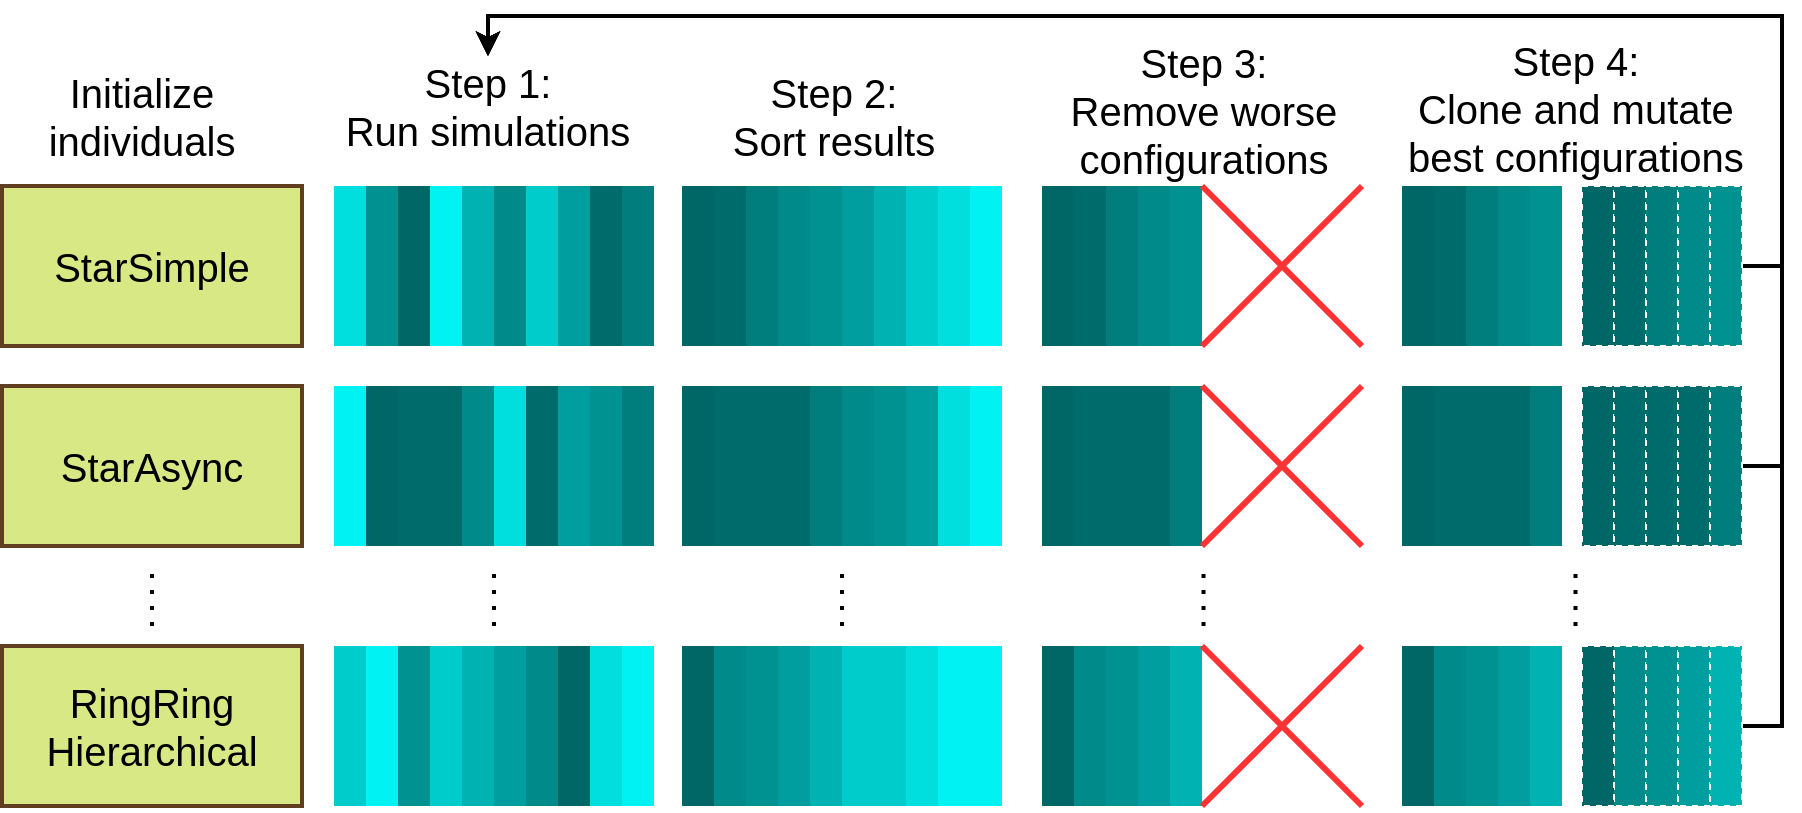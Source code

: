 <mxfile version="24.7.7">
  <diagram id="C5RBs43oDa-KdzZeNtuy" name="Page-1">
    <mxGraphModel dx="1279" dy="658" grid="1" gridSize="10" guides="1" tooltips="1" connect="1" arrows="1" fold="1" page="1" pageScale="1" pageWidth="827" pageHeight="1169" math="0" shadow="0">
      <root>
        <mxCell id="WIyWlLk6GJQsqaUBKTNV-0" />
        <mxCell id="WIyWlLk6GJQsqaUBKTNV-1" parent="WIyWlLk6GJQsqaUBKTNV-0" />
        <mxCell id="J6trh6Icr1Rc4E9CGpiM-0" value="StarSimple" style="rounded=0;whiteSpace=wrap;html=1;fillColor=#D7E884;strokeColor=#613E20;strokeWidth=2;fontSize=20;" vertex="1" parent="WIyWlLk6GJQsqaUBKTNV-1">
          <mxGeometry x="220" y="200" width="150" height="80" as="geometry" />
        </mxCell>
        <mxCell id="J6trh6Icr1Rc4E9CGpiM-1" value="StarAsync" style="rounded=0;whiteSpace=wrap;html=1;fillColor=#D7E884;strokeColor=#613E20;strokeWidth=2;fontSize=20;" vertex="1" parent="WIyWlLk6GJQsqaUBKTNV-1">
          <mxGeometry x="220" y="300" width="150" height="80" as="geometry" />
        </mxCell>
        <mxCell id="J6trh6Icr1Rc4E9CGpiM-2" value="RingRing&lt;div&gt;Hierarchical&lt;/div&gt;" style="rounded=0;whiteSpace=wrap;html=1;fillColor=#D7E884;strokeColor=#613E20;strokeWidth=2;fontSize=20;" vertex="1" parent="WIyWlLk6GJQsqaUBKTNV-1">
          <mxGeometry x="220" y="430" width="150" height="80" as="geometry" />
        </mxCell>
        <mxCell id="J6trh6Icr1Rc4E9CGpiM-71" value="Initialize individuals" style="text;html=1;align=center;verticalAlign=middle;whiteSpace=wrap;rounded=0;fontFamily=Helvetica;fontSize=20;fontColor=default;" vertex="1" parent="WIyWlLk6GJQsqaUBKTNV-1">
          <mxGeometry x="260" y="150" width="60" height="30" as="geometry" />
        </mxCell>
        <mxCell id="J6trh6Icr1Rc4E9CGpiM-72" value="Step 1:&lt;div style=&quot;font-size: 20px;&quot;&gt;Run simulations&lt;/div&gt;" style="text;html=1;align=center;verticalAlign=middle;whiteSpace=wrap;rounded=0;fontFamily=Helvetica;fontSize=20;fontColor=default;" vertex="1" parent="WIyWlLk6GJQsqaUBKTNV-1">
          <mxGeometry x="386" y="135" width="154" height="50" as="geometry" />
        </mxCell>
        <mxCell id="J6trh6Icr1Rc4E9CGpiM-73" value="Step 2:&lt;div style=&quot;font-size: 20px;&quot;&gt;Sort results&lt;/div&gt;" style="text;html=1;align=center;verticalAlign=middle;whiteSpace=wrap;rounded=0;fontFamily=Helvetica;fontSize=20;fontColor=default;" vertex="1" parent="WIyWlLk6GJQsqaUBKTNV-1">
          <mxGeometry x="580" y="150" width="112" height="30" as="geometry" />
        </mxCell>
        <mxCell id="J6trh6Icr1Rc4E9CGpiM-85" value="Step 3:&lt;div style=&quot;font-size: 20px;&quot;&gt;Remove worse configurations&lt;/div&gt;" style="text;html=1;align=center;verticalAlign=middle;whiteSpace=wrap;rounded=0;fontFamily=Helvetica;fontSize=20;fontColor=default;" vertex="1" parent="WIyWlLk6GJQsqaUBKTNV-1">
          <mxGeometry x="746" y="142" width="150" height="40" as="geometry" />
        </mxCell>
        <mxCell id="J6trh6Icr1Rc4E9CGpiM-123" value="" style="rounded=0;whiteSpace=wrap;html=1;strokeColor=none;strokeWidth=2;align=center;verticalAlign=middle;fontFamily=Helvetica;fontSize=12;fontColor=default;fillColor=#006666;" vertex="1" parent="WIyWlLk6GJQsqaUBKTNV-1">
          <mxGeometry x="560" y="200" width="16" height="80" as="geometry" />
        </mxCell>
        <mxCell id="J6trh6Icr1Rc4E9CGpiM-124" value="" style="rounded=0;whiteSpace=wrap;html=1;strokeColor=none;strokeWidth=2;align=center;verticalAlign=middle;fontFamily=Helvetica;fontSize=12;fontColor=default;fillColor=#006B6B;" vertex="1" parent="WIyWlLk6GJQsqaUBKTNV-1">
          <mxGeometry x="576" y="200" width="16" height="80" as="geometry" />
        </mxCell>
        <mxCell id="J6trh6Icr1Rc4E9CGpiM-125" value="" style="rounded=0;whiteSpace=wrap;html=1;strokeColor=none;strokeWidth=2;align=center;verticalAlign=middle;fontFamily=Helvetica;fontSize=12;fontColor=default;fillColor=#007D7D;" vertex="1" parent="WIyWlLk6GJQsqaUBKTNV-1">
          <mxGeometry x="592" y="200" width="16" height="80" as="geometry" />
        </mxCell>
        <mxCell id="J6trh6Icr1Rc4E9CGpiM-126" value="" style="rounded=0;whiteSpace=wrap;html=1;strokeColor=none;strokeWidth=2;align=center;verticalAlign=middle;fontFamily=Helvetica;fontSize=12;fontColor=default;fillColor=#008A8A;" vertex="1" parent="WIyWlLk6GJQsqaUBKTNV-1">
          <mxGeometry x="608" y="200" width="16" height="80" as="geometry" />
        </mxCell>
        <mxCell id="J6trh6Icr1Rc4E9CGpiM-127" value="" style="rounded=0;whiteSpace=wrap;html=1;strokeColor=none;strokeWidth=2;align=center;verticalAlign=middle;fontFamily=Helvetica;fontSize=12;fontColor=default;fillColor=#009191;" vertex="1" parent="WIyWlLk6GJQsqaUBKTNV-1">
          <mxGeometry x="624" y="200" width="16" height="80" as="geometry" />
        </mxCell>
        <mxCell id="J6trh6Icr1Rc4E9CGpiM-128" value="" style="rounded=0;whiteSpace=wrap;html=1;strokeColor=none;strokeWidth=2;align=center;verticalAlign=middle;fontFamily=Helvetica;fontSize=12;fontColor=default;fillColor=#009E9E;" vertex="1" parent="WIyWlLk6GJQsqaUBKTNV-1">
          <mxGeometry x="640" y="200" width="16" height="80" as="geometry" />
        </mxCell>
        <mxCell id="J6trh6Icr1Rc4E9CGpiM-129" value="" style="rounded=0;whiteSpace=wrap;html=1;strokeColor=none;strokeWidth=2;align=center;verticalAlign=middle;fontFamily=Helvetica;fontSize=12;fontColor=default;fillColor=#00B3B3;" vertex="1" parent="WIyWlLk6GJQsqaUBKTNV-1">
          <mxGeometry x="656" y="200" width="16" height="80" as="geometry" />
        </mxCell>
        <mxCell id="J6trh6Icr1Rc4E9CGpiM-130" value="" style="rounded=0;whiteSpace=wrap;html=1;strokeColor=none;strokeWidth=2;align=center;verticalAlign=middle;fontFamily=Helvetica;fontSize=12;fontColor=default;fillColor=#00CCCC;" vertex="1" parent="WIyWlLk6GJQsqaUBKTNV-1">
          <mxGeometry x="672" y="200" width="16" height="80" as="geometry" />
        </mxCell>
        <mxCell id="J6trh6Icr1Rc4E9CGpiM-131" value="" style="rounded=0;whiteSpace=wrap;html=1;strokeColor=none;strokeWidth=2;align=center;verticalAlign=middle;fontFamily=Helvetica;fontSize=12;fontColor=default;fillColor=#00DEDE;" vertex="1" parent="WIyWlLk6GJQsqaUBKTNV-1">
          <mxGeometry x="688" y="200" width="16" height="80" as="geometry" />
        </mxCell>
        <mxCell id="J6trh6Icr1Rc4E9CGpiM-132" value="" style="rounded=0;whiteSpace=wrap;html=1;strokeColor=none;strokeWidth=2;align=center;verticalAlign=middle;fontFamily=Helvetica;fontSize=12;fontColor=default;fillColor=#00F2F2;" vertex="1" parent="WIyWlLk6GJQsqaUBKTNV-1">
          <mxGeometry x="704" y="200" width="16" height="80" as="geometry" />
        </mxCell>
        <mxCell id="J6trh6Icr1Rc4E9CGpiM-134" value="" style="rounded=0;whiteSpace=wrap;html=1;strokeColor=none;strokeWidth=2;align=center;verticalAlign=middle;fontFamily=Helvetica;fontSize=12;fontColor=default;fillColor=#006666;" vertex="1" parent="WIyWlLk6GJQsqaUBKTNV-1">
          <mxGeometry x="418" y="200" width="16" height="80" as="geometry" />
        </mxCell>
        <mxCell id="J6trh6Icr1Rc4E9CGpiM-135" value="" style="rounded=0;whiteSpace=wrap;html=1;strokeColor=none;strokeWidth=2;align=center;verticalAlign=middle;fontFamily=Helvetica;fontSize=12;fontColor=default;fillColor=#006B6B;" vertex="1" parent="WIyWlLk6GJQsqaUBKTNV-1">
          <mxGeometry x="514" y="200" width="16" height="80" as="geometry" />
        </mxCell>
        <mxCell id="J6trh6Icr1Rc4E9CGpiM-136" value="" style="rounded=0;whiteSpace=wrap;html=1;strokeColor=none;strokeWidth=2;align=center;verticalAlign=middle;fontFamily=Helvetica;fontSize=12;fontColor=default;fillColor=#007D7D;" vertex="1" parent="WIyWlLk6GJQsqaUBKTNV-1">
          <mxGeometry x="530" y="200" width="16" height="80" as="geometry" />
        </mxCell>
        <mxCell id="J6trh6Icr1Rc4E9CGpiM-137" value="" style="rounded=0;whiteSpace=wrap;html=1;strokeColor=none;strokeWidth=2;align=center;verticalAlign=middle;fontFamily=Helvetica;fontSize=12;fontColor=default;fillColor=#008A8A;" vertex="1" parent="WIyWlLk6GJQsqaUBKTNV-1">
          <mxGeometry x="466" y="200" width="16" height="80" as="geometry" />
        </mxCell>
        <mxCell id="J6trh6Icr1Rc4E9CGpiM-138" value="" style="rounded=0;whiteSpace=wrap;html=1;strokeColor=none;strokeWidth=2;align=center;verticalAlign=middle;fontFamily=Helvetica;fontSize=12;fontColor=default;fillColor=#009191;" vertex="1" parent="WIyWlLk6GJQsqaUBKTNV-1">
          <mxGeometry x="402" y="200" width="16" height="80" as="geometry" />
        </mxCell>
        <mxCell id="J6trh6Icr1Rc4E9CGpiM-139" value="" style="rounded=0;whiteSpace=wrap;html=1;strokeColor=none;strokeWidth=2;align=center;verticalAlign=middle;fontFamily=Helvetica;fontSize=12;fontColor=default;fillColor=#009E9E;" vertex="1" parent="WIyWlLk6GJQsqaUBKTNV-1">
          <mxGeometry x="498" y="200" width="16" height="80" as="geometry" />
        </mxCell>
        <mxCell id="J6trh6Icr1Rc4E9CGpiM-140" value="" style="rounded=0;whiteSpace=wrap;html=1;strokeColor=none;strokeWidth=2;align=center;verticalAlign=middle;fontFamily=Helvetica;fontSize=12;fontColor=default;fillColor=#00B3B3;" vertex="1" parent="WIyWlLk6GJQsqaUBKTNV-1">
          <mxGeometry x="450" y="200" width="16" height="80" as="geometry" />
        </mxCell>
        <mxCell id="J6trh6Icr1Rc4E9CGpiM-141" value="" style="rounded=0;whiteSpace=wrap;html=1;strokeColor=none;strokeWidth=2;align=center;verticalAlign=middle;fontFamily=Helvetica;fontSize=12;fontColor=default;fillColor=#00CCCC;" vertex="1" parent="WIyWlLk6GJQsqaUBKTNV-1">
          <mxGeometry x="482" y="200" width="16" height="80" as="geometry" />
        </mxCell>
        <mxCell id="J6trh6Icr1Rc4E9CGpiM-142" value="" style="rounded=0;whiteSpace=wrap;html=1;strokeColor=none;strokeWidth=2;align=center;verticalAlign=middle;fontFamily=Helvetica;fontSize=12;fontColor=default;fillColor=#00DEDE;" vertex="1" parent="WIyWlLk6GJQsqaUBKTNV-1">
          <mxGeometry x="386" y="200" width="16" height="80" as="geometry" />
        </mxCell>
        <mxCell id="J6trh6Icr1Rc4E9CGpiM-143" value="" style="rounded=0;whiteSpace=wrap;html=1;strokeColor=none;strokeWidth=2;align=center;verticalAlign=middle;fontFamily=Helvetica;fontSize=12;fontColor=default;fillColor=#00F2F2;" vertex="1" parent="WIyWlLk6GJQsqaUBKTNV-1">
          <mxGeometry x="434" y="200" width="16" height="80" as="geometry" />
        </mxCell>
        <mxCell id="J6trh6Icr1Rc4E9CGpiM-146" value="" style="rounded=0;whiteSpace=wrap;html=1;strokeColor=none;strokeWidth=2;align=center;verticalAlign=middle;fontFamily=Helvetica;fontSize=12;fontColor=default;fillColor=#006666;" vertex="1" parent="WIyWlLk6GJQsqaUBKTNV-1">
          <mxGeometry x="740" y="200" width="16" height="80" as="geometry" />
        </mxCell>
        <mxCell id="J6trh6Icr1Rc4E9CGpiM-147" value="" style="rounded=0;whiteSpace=wrap;html=1;strokeColor=none;strokeWidth=2;align=center;verticalAlign=middle;fontFamily=Helvetica;fontSize=12;fontColor=default;fillColor=#006B6B;" vertex="1" parent="WIyWlLk6GJQsqaUBKTNV-1">
          <mxGeometry x="756" y="200" width="16" height="80" as="geometry" />
        </mxCell>
        <mxCell id="J6trh6Icr1Rc4E9CGpiM-148" value="" style="rounded=0;whiteSpace=wrap;html=1;strokeColor=none;strokeWidth=2;align=center;verticalAlign=middle;fontFamily=Helvetica;fontSize=12;fontColor=default;fillColor=#007D7D;" vertex="1" parent="WIyWlLk6GJQsqaUBKTNV-1">
          <mxGeometry x="772" y="200" width="16" height="80" as="geometry" />
        </mxCell>
        <mxCell id="J6trh6Icr1Rc4E9CGpiM-149" value="" style="rounded=0;whiteSpace=wrap;html=1;strokeColor=none;strokeWidth=2;align=center;verticalAlign=middle;fontFamily=Helvetica;fontSize=12;fontColor=default;fillColor=#008A8A;" vertex="1" parent="WIyWlLk6GJQsqaUBKTNV-1">
          <mxGeometry x="788" y="200" width="16" height="80" as="geometry" />
        </mxCell>
        <mxCell id="J6trh6Icr1Rc4E9CGpiM-150" value="" style="rounded=0;whiteSpace=wrap;html=1;strokeColor=none;strokeWidth=2;align=center;verticalAlign=middle;fontFamily=Helvetica;fontSize=12;fontColor=default;fillColor=#009191;" vertex="1" parent="WIyWlLk6GJQsqaUBKTNV-1">
          <mxGeometry x="804" y="200" width="16" height="80" as="geometry" />
        </mxCell>
        <mxCell id="J6trh6Icr1Rc4E9CGpiM-156" value="Step 4:&lt;div style=&quot;font-size: 20px;&quot;&gt;Clone and mutate best configurations&lt;/div&gt;" style="text;html=1;align=center;verticalAlign=middle;whiteSpace=wrap;rounded=0;fontFamily=Helvetica;fontSize=20;fontColor=default;" vertex="1" parent="WIyWlLk6GJQsqaUBKTNV-1">
          <mxGeometry x="917" y="141" width="180" height="40" as="geometry" />
        </mxCell>
        <mxCell id="J6trh6Icr1Rc4E9CGpiM-157" value="" style="rounded=0;whiteSpace=wrap;html=1;strokeColor=none;strokeWidth=2;align=center;verticalAlign=middle;fontFamily=Helvetica;fontSize=12;fontColor=default;fillColor=#006666;" vertex="1" parent="WIyWlLk6GJQsqaUBKTNV-1">
          <mxGeometry x="920" y="200" width="16" height="80" as="geometry" />
        </mxCell>
        <mxCell id="J6trh6Icr1Rc4E9CGpiM-158" value="" style="rounded=0;whiteSpace=wrap;html=1;strokeColor=none;strokeWidth=2;align=center;verticalAlign=middle;fontFamily=Helvetica;fontSize=12;fontColor=default;fillColor=#006B6B;" vertex="1" parent="WIyWlLk6GJQsqaUBKTNV-1">
          <mxGeometry x="936" y="200" width="16" height="80" as="geometry" />
        </mxCell>
        <mxCell id="J6trh6Icr1Rc4E9CGpiM-159" value="" style="rounded=0;whiteSpace=wrap;html=1;strokeColor=none;strokeWidth=2;align=center;verticalAlign=middle;fontFamily=Helvetica;fontSize=12;fontColor=default;fillColor=#007D7D;" vertex="1" parent="WIyWlLk6GJQsqaUBKTNV-1">
          <mxGeometry x="952" y="200" width="16" height="80" as="geometry" />
        </mxCell>
        <mxCell id="J6trh6Icr1Rc4E9CGpiM-160" value="" style="rounded=0;whiteSpace=wrap;html=1;strokeColor=none;strokeWidth=2;align=center;verticalAlign=middle;fontFamily=Helvetica;fontSize=12;fontColor=default;fillColor=#008A8A;" vertex="1" parent="WIyWlLk6GJQsqaUBKTNV-1">
          <mxGeometry x="968" y="200" width="16" height="80" as="geometry" />
        </mxCell>
        <mxCell id="J6trh6Icr1Rc4E9CGpiM-161" value="" style="rounded=0;whiteSpace=wrap;html=1;strokeColor=none;strokeWidth=2;align=center;verticalAlign=middle;fontFamily=Helvetica;fontSize=12;fontColor=default;fillColor=#009191;" vertex="1" parent="WIyWlLk6GJQsqaUBKTNV-1">
          <mxGeometry x="984" y="200" width="16" height="80" as="geometry" />
        </mxCell>
        <mxCell id="J6trh6Icr1Rc4E9CGpiM-162" value="" style="rounded=0;whiteSpace=wrap;html=1;strokeColor=#FFFFFF;strokeWidth=1;align=center;verticalAlign=middle;fontFamily=Helvetica;fontSize=12;fontColor=default;fillColor=#006666;glass=0;shadow=0;dashed=1;" vertex="1" parent="WIyWlLk6GJQsqaUBKTNV-1">
          <mxGeometry x="1010" y="200" width="16" height="80" as="geometry" />
        </mxCell>
        <mxCell id="J6trh6Icr1Rc4E9CGpiM-163" value="" style="rounded=0;whiteSpace=wrap;html=1;strokeColor=#FFFFFF;strokeWidth=1;align=center;verticalAlign=middle;fontFamily=Helvetica;fontSize=12;fontColor=default;fillColor=#006B6B;glass=0;shadow=0;dashed=1;" vertex="1" parent="WIyWlLk6GJQsqaUBKTNV-1">
          <mxGeometry x="1026" y="200" width="16" height="80" as="geometry" />
        </mxCell>
        <mxCell id="J6trh6Icr1Rc4E9CGpiM-164" value="" style="rounded=0;whiteSpace=wrap;html=1;strokeColor=#FFFFFF;strokeWidth=1;align=center;verticalAlign=middle;fontFamily=Helvetica;fontSize=12;fontColor=default;fillColor=#007D7D;glass=0;shadow=0;dashed=1;" vertex="1" parent="WIyWlLk6GJQsqaUBKTNV-1">
          <mxGeometry x="1042" y="200" width="16" height="80" as="geometry" />
        </mxCell>
        <mxCell id="J6trh6Icr1Rc4E9CGpiM-165" value="" style="rounded=0;whiteSpace=wrap;html=1;strokeColor=#FFFFFF;strokeWidth=1;align=center;verticalAlign=middle;fontFamily=Helvetica;fontSize=12;fontColor=default;fillColor=#008A8A;glass=0;shadow=0;dashed=1;" vertex="1" parent="WIyWlLk6GJQsqaUBKTNV-1">
          <mxGeometry x="1058" y="200" width="16" height="80" as="geometry" />
        </mxCell>
        <mxCell id="J6trh6Icr1Rc4E9CGpiM-289" style="edgeStyle=orthogonalEdgeStyle;rounded=0;orthogonalLoop=1;jettySize=auto;html=1;entryX=0.5;entryY=0;entryDx=0;entryDy=0;fontFamily=Helvetica;fontSize=12;fontColor=default;strokeWidth=2;" edge="1" parent="WIyWlLk6GJQsqaUBKTNV-1" source="J6trh6Icr1Rc4E9CGpiM-166" target="J6trh6Icr1Rc4E9CGpiM-72">
          <mxGeometry relative="1" as="geometry">
            <Array as="points">
              <mxPoint x="1110" y="240" />
              <mxPoint x="1110" y="115" />
              <mxPoint x="463" y="115" />
            </Array>
          </mxGeometry>
        </mxCell>
        <mxCell id="J6trh6Icr1Rc4E9CGpiM-166" value="" style="rounded=0;whiteSpace=wrap;html=1;strokeColor=#FFFFFF;strokeWidth=1;align=center;verticalAlign=middle;fontFamily=Helvetica;fontSize=12;fontColor=default;fillColor=#009191;glass=0;shadow=0;dashed=1;" vertex="1" parent="WIyWlLk6GJQsqaUBKTNV-1">
          <mxGeometry x="1074" y="200" width="16" height="80" as="geometry" />
        </mxCell>
        <mxCell id="J6trh6Icr1Rc4E9CGpiM-178" value="" style="rounded=0;whiteSpace=wrap;html=1;strokeColor=none;strokeWidth=2;align=center;verticalAlign=middle;fontFamily=Helvetica;fontSize=12;fontColor=default;fillColor=#006666;" vertex="1" parent="WIyWlLk6GJQsqaUBKTNV-1">
          <mxGeometry x="560" y="300" width="16" height="80" as="geometry" />
        </mxCell>
        <mxCell id="J6trh6Icr1Rc4E9CGpiM-179" value="" style="rounded=0;whiteSpace=wrap;html=1;strokeColor=none;strokeWidth=2;align=center;verticalAlign=middle;fontFamily=Helvetica;fontSize=12;fontColor=default;fillColor=#006B6B;" vertex="1" parent="WIyWlLk6GJQsqaUBKTNV-1">
          <mxGeometry x="576" y="300" width="16" height="80" as="geometry" />
        </mxCell>
        <mxCell id="J6trh6Icr1Rc4E9CGpiM-186" value="" style="rounded=0;whiteSpace=wrap;html=1;strokeColor=none;strokeWidth=2;align=center;verticalAlign=middle;fontFamily=Helvetica;fontSize=12;fontColor=default;fillColor=#00DEDE;" vertex="1" parent="WIyWlLk6GJQsqaUBKTNV-1">
          <mxGeometry x="688" y="300" width="16" height="80" as="geometry" />
        </mxCell>
        <mxCell id="J6trh6Icr1Rc4E9CGpiM-187" value="" style="rounded=0;whiteSpace=wrap;html=1;strokeColor=none;strokeWidth=2;align=center;verticalAlign=middle;fontFamily=Helvetica;fontSize=12;fontColor=default;fillColor=#00F2F2;" vertex="1" parent="WIyWlLk6GJQsqaUBKTNV-1">
          <mxGeometry x="704" y="300" width="16" height="80" as="geometry" />
        </mxCell>
        <mxCell id="J6trh6Icr1Rc4E9CGpiM-188" value="" style="rounded=0;whiteSpace=wrap;html=1;strokeColor=none;strokeWidth=2;align=center;verticalAlign=middle;fontFamily=Helvetica;fontSize=12;fontColor=default;fillColor=#006B6B;" vertex="1" parent="WIyWlLk6GJQsqaUBKTNV-1">
          <mxGeometry x="592" y="300" width="16" height="80" as="geometry" />
        </mxCell>
        <mxCell id="J6trh6Icr1Rc4E9CGpiM-189" value="" style="rounded=0;whiteSpace=wrap;html=1;strokeColor=none;strokeWidth=2;align=center;verticalAlign=middle;fontFamily=Helvetica;fontSize=12;fontColor=default;fillColor=#006B6B;" vertex="1" parent="WIyWlLk6GJQsqaUBKTNV-1">
          <mxGeometry x="608" y="300" width="16" height="80" as="geometry" />
        </mxCell>
        <mxCell id="J6trh6Icr1Rc4E9CGpiM-190" value="" style="rounded=0;whiteSpace=wrap;html=1;strokeColor=none;strokeWidth=2;align=center;verticalAlign=middle;fontFamily=Helvetica;fontSize=12;fontColor=default;fillColor=#007D7D;" vertex="1" parent="WIyWlLk6GJQsqaUBKTNV-1">
          <mxGeometry x="624" y="300" width="16" height="80" as="geometry" />
        </mxCell>
        <mxCell id="J6trh6Icr1Rc4E9CGpiM-191" value="" style="rounded=0;whiteSpace=wrap;html=1;strokeColor=none;strokeWidth=2;align=center;verticalAlign=middle;fontFamily=Helvetica;fontSize=12;fontColor=default;fillColor=#008A8A;" vertex="1" parent="WIyWlLk6GJQsqaUBKTNV-1">
          <mxGeometry x="640" y="300" width="16" height="80" as="geometry" />
        </mxCell>
        <mxCell id="J6trh6Icr1Rc4E9CGpiM-192" value="" style="rounded=0;whiteSpace=wrap;html=1;strokeColor=none;strokeWidth=2;align=center;verticalAlign=middle;fontFamily=Helvetica;fontSize=12;fontColor=default;fillColor=#009191;" vertex="1" parent="WIyWlLk6GJQsqaUBKTNV-1">
          <mxGeometry x="656" y="300" width="16" height="80" as="geometry" />
        </mxCell>
        <mxCell id="J6trh6Icr1Rc4E9CGpiM-193" value="" style="rounded=0;whiteSpace=wrap;html=1;strokeColor=none;strokeWidth=2;align=center;verticalAlign=middle;fontFamily=Helvetica;fontSize=12;fontColor=default;fillColor=#009E9E;" vertex="1" parent="WIyWlLk6GJQsqaUBKTNV-1">
          <mxGeometry x="672" y="300" width="16" height="80" as="geometry" />
        </mxCell>
        <mxCell id="J6trh6Icr1Rc4E9CGpiM-196" value="" style="rounded=0;whiteSpace=wrap;html=1;strokeColor=none;strokeWidth=2;align=center;verticalAlign=middle;fontFamily=Helvetica;fontSize=12;fontColor=default;fillColor=#006666;" vertex="1" parent="WIyWlLk6GJQsqaUBKTNV-1">
          <mxGeometry x="402" y="300" width="16" height="80" as="geometry" />
        </mxCell>
        <mxCell id="J6trh6Icr1Rc4E9CGpiM-197" value="" style="rounded=0;whiteSpace=wrap;html=1;strokeColor=none;strokeWidth=2;align=center;verticalAlign=middle;fontFamily=Helvetica;fontSize=12;fontColor=default;fillColor=#006B6B;" vertex="1" parent="WIyWlLk6GJQsqaUBKTNV-1">
          <mxGeometry x="418" y="300" width="16" height="80" as="geometry" />
        </mxCell>
        <mxCell id="J6trh6Icr1Rc4E9CGpiM-198" value="" style="rounded=0;whiteSpace=wrap;html=1;strokeColor=none;strokeWidth=2;align=center;verticalAlign=middle;fontFamily=Helvetica;fontSize=12;fontColor=default;fillColor=#00DEDE;" vertex="1" parent="WIyWlLk6GJQsqaUBKTNV-1">
          <mxGeometry x="466" y="300" width="16" height="80" as="geometry" />
        </mxCell>
        <mxCell id="J6trh6Icr1Rc4E9CGpiM-199" value="" style="rounded=0;whiteSpace=wrap;html=1;strokeColor=none;strokeWidth=2;align=center;verticalAlign=middle;fontFamily=Helvetica;fontSize=12;fontColor=default;fillColor=#00F2F2;" vertex="1" parent="WIyWlLk6GJQsqaUBKTNV-1">
          <mxGeometry x="386" y="300" width="16" height="80" as="geometry" />
        </mxCell>
        <mxCell id="J6trh6Icr1Rc4E9CGpiM-200" value="" style="rounded=0;whiteSpace=wrap;html=1;strokeColor=none;strokeWidth=2;align=center;verticalAlign=middle;fontFamily=Helvetica;fontSize=12;fontColor=default;fillColor=#006B6B;" vertex="1" parent="WIyWlLk6GJQsqaUBKTNV-1">
          <mxGeometry x="434" y="300" width="16" height="80" as="geometry" />
        </mxCell>
        <mxCell id="J6trh6Icr1Rc4E9CGpiM-201" value="" style="rounded=0;whiteSpace=wrap;html=1;strokeColor=none;strokeWidth=2;align=center;verticalAlign=middle;fontFamily=Helvetica;fontSize=12;fontColor=default;fillColor=#006B6B;" vertex="1" parent="WIyWlLk6GJQsqaUBKTNV-1">
          <mxGeometry x="482" y="300" width="16" height="80" as="geometry" />
        </mxCell>
        <mxCell id="J6trh6Icr1Rc4E9CGpiM-202" value="" style="rounded=0;whiteSpace=wrap;html=1;strokeColor=none;strokeWidth=2;align=center;verticalAlign=middle;fontFamily=Helvetica;fontSize=12;fontColor=default;fillColor=#007D7D;" vertex="1" parent="WIyWlLk6GJQsqaUBKTNV-1">
          <mxGeometry x="530" y="300" width="16" height="80" as="geometry" />
        </mxCell>
        <mxCell id="J6trh6Icr1Rc4E9CGpiM-203" value="" style="rounded=0;whiteSpace=wrap;html=1;strokeColor=none;strokeWidth=2;align=center;verticalAlign=middle;fontFamily=Helvetica;fontSize=12;fontColor=default;fillColor=#008A8A;" vertex="1" parent="WIyWlLk6GJQsqaUBKTNV-1">
          <mxGeometry x="450" y="300" width="16" height="80" as="geometry" />
        </mxCell>
        <mxCell id="J6trh6Icr1Rc4E9CGpiM-204" value="" style="rounded=0;whiteSpace=wrap;html=1;strokeColor=none;strokeWidth=2;align=center;verticalAlign=middle;fontFamily=Helvetica;fontSize=12;fontColor=default;fillColor=#009191;" vertex="1" parent="WIyWlLk6GJQsqaUBKTNV-1">
          <mxGeometry x="514" y="300" width="16" height="80" as="geometry" />
        </mxCell>
        <mxCell id="J6trh6Icr1Rc4E9CGpiM-205" value="" style="rounded=0;whiteSpace=wrap;html=1;strokeColor=none;strokeWidth=2;align=center;verticalAlign=middle;fontFamily=Helvetica;fontSize=12;fontColor=default;fillColor=#009E9E;" vertex="1" parent="WIyWlLk6GJQsqaUBKTNV-1">
          <mxGeometry x="498" y="300" width="16" height="80" as="geometry" />
        </mxCell>
        <mxCell id="J6trh6Icr1Rc4E9CGpiM-206" value="" style="rounded=0;whiteSpace=wrap;html=1;strokeColor=none;strokeWidth=2;align=center;verticalAlign=middle;fontFamily=Helvetica;fontSize=12;fontColor=default;fillColor=#006666;" vertex="1" parent="WIyWlLk6GJQsqaUBKTNV-1">
          <mxGeometry x="740" y="300" width="16" height="80" as="geometry" />
        </mxCell>
        <mxCell id="J6trh6Icr1Rc4E9CGpiM-207" value="" style="rounded=0;whiteSpace=wrap;html=1;strokeColor=none;strokeWidth=2;align=center;verticalAlign=middle;fontFamily=Helvetica;fontSize=12;fontColor=default;fillColor=#006B6B;" vertex="1" parent="WIyWlLk6GJQsqaUBKTNV-1">
          <mxGeometry x="756" y="300" width="16" height="80" as="geometry" />
        </mxCell>
        <mxCell id="J6trh6Icr1Rc4E9CGpiM-208" value="" style="rounded=0;whiteSpace=wrap;html=1;strokeColor=none;strokeWidth=2;align=center;verticalAlign=middle;fontFamily=Helvetica;fontSize=12;fontColor=default;fillColor=#006B6B;" vertex="1" parent="WIyWlLk6GJQsqaUBKTNV-1">
          <mxGeometry x="772" y="300" width="16" height="80" as="geometry" />
        </mxCell>
        <mxCell id="J6trh6Icr1Rc4E9CGpiM-209" value="" style="rounded=0;whiteSpace=wrap;html=1;strokeColor=none;strokeWidth=2;align=center;verticalAlign=middle;fontFamily=Helvetica;fontSize=12;fontColor=default;fillColor=#006B6B;" vertex="1" parent="WIyWlLk6GJQsqaUBKTNV-1">
          <mxGeometry x="788" y="300" width="16" height="80" as="geometry" />
        </mxCell>
        <mxCell id="J6trh6Icr1Rc4E9CGpiM-210" value="" style="rounded=0;whiteSpace=wrap;html=1;strokeColor=none;strokeWidth=2;align=center;verticalAlign=middle;fontFamily=Helvetica;fontSize=12;fontColor=default;fillColor=#007D7D;" vertex="1" parent="WIyWlLk6GJQsqaUBKTNV-1">
          <mxGeometry x="804" y="300" width="16" height="80" as="geometry" />
        </mxCell>
        <mxCell id="J6trh6Icr1Rc4E9CGpiM-223" value="" style="rounded=0;whiteSpace=wrap;html=1;strokeColor=none;strokeWidth=2;align=center;verticalAlign=middle;fontFamily=Helvetica;fontSize=12;fontColor=default;fillColor=#00F2F2;" vertex="1" parent="WIyWlLk6GJQsqaUBKTNV-1">
          <mxGeometry x="688" y="430" width="16" height="80" as="geometry" />
        </mxCell>
        <mxCell id="J6trh6Icr1Rc4E9CGpiM-224" value="" style="rounded=0;whiteSpace=wrap;html=1;strokeColor=none;strokeWidth=2;align=center;verticalAlign=middle;fontFamily=Helvetica;fontSize=12;fontColor=default;fillColor=#00DEDE;" vertex="1" parent="WIyWlLk6GJQsqaUBKTNV-1">
          <mxGeometry x="672" y="430" width="16" height="80" as="geometry" />
        </mxCell>
        <mxCell id="J6trh6Icr1Rc4E9CGpiM-225" value="" style="rounded=0;whiteSpace=wrap;html=1;strokeColor=none;strokeWidth=2;align=center;verticalAlign=middle;fontFamily=Helvetica;fontSize=12;fontColor=default;fillColor=#00CCCC;" vertex="1" parent="WIyWlLk6GJQsqaUBKTNV-1">
          <mxGeometry x="640" y="430" width="16" height="80" as="geometry" />
        </mxCell>
        <mxCell id="J6trh6Icr1Rc4E9CGpiM-226" value="" style="rounded=0;whiteSpace=wrap;html=1;strokeColor=none;strokeWidth=2;align=center;verticalAlign=middle;fontFamily=Helvetica;fontSize=12;fontColor=default;fillColor=#00CCCC;" vertex="1" parent="WIyWlLk6GJQsqaUBKTNV-1">
          <mxGeometry x="656" y="430" width="16" height="80" as="geometry" />
        </mxCell>
        <mxCell id="J6trh6Icr1Rc4E9CGpiM-227" value="" style="rounded=0;whiteSpace=wrap;html=1;strokeColor=none;strokeWidth=2;align=center;verticalAlign=middle;fontFamily=Helvetica;fontSize=12;fontColor=default;fillColor=#008A8A;" vertex="1" parent="WIyWlLk6GJQsqaUBKTNV-1">
          <mxGeometry x="576" y="430" width="16" height="80" as="geometry" />
        </mxCell>
        <mxCell id="J6trh6Icr1Rc4E9CGpiM-228" value="" style="rounded=0;whiteSpace=wrap;html=1;strokeColor=none;strokeWidth=2;align=center;verticalAlign=middle;fontFamily=Helvetica;fontSize=12;fontColor=default;fillColor=#009191;" vertex="1" parent="WIyWlLk6GJQsqaUBKTNV-1">
          <mxGeometry x="592" y="430" width="16" height="80" as="geometry" />
        </mxCell>
        <mxCell id="J6trh6Icr1Rc4E9CGpiM-229" value="" style="rounded=0;whiteSpace=wrap;html=1;strokeColor=none;strokeWidth=2;align=center;verticalAlign=middle;fontFamily=Helvetica;fontSize=12;fontColor=default;fillColor=#009E9E;" vertex="1" parent="WIyWlLk6GJQsqaUBKTNV-1">
          <mxGeometry x="608" y="430" width="16" height="80" as="geometry" />
        </mxCell>
        <mxCell id="J6trh6Icr1Rc4E9CGpiM-230" value="" style="rounded=0;whiteSpace=wrap;html=1;strokeColor=none;strokeWidth=2;align=center;verticalAlign=middle;fontFamily=Helvetica;fontSize=12;fontColor=default;fillColor=#00B3B3;" vertex="1" parent="WIyWlLk6GJQsqaUBKTNV-1">
          <mxGeometry x="624" y="430" width="16" height="80" as="geometry" />
        </mxCell>
        <mxCell id="J6trh6Icr1Rc4E9CGpiM-231" value="" style="rounded=0;whiteSpace=wrap;html=1;strokeColor=none;strokeWidth=2;align=center;verticalAlign=middle;fontFamily=Helvetica;fontSize=12;fontColor=default;fillColor=#006666;" vertex="1" parent="WIyWlLk6GJQsqaUBKTNV-1">
          <mxGeometry x="560" y="430" width="16" height="80" as="geometry" />
        </mxCell>
        <mxCell id="J6trh6Icr1Rc4E9CGpiM-232" value="" style="rounded=0;whiteSpace=wrap;html=1;strokeColor=none;strokeWidth=2;align=center;verticalAlign=middle;fontFamily=Helvetica;fontSize=12;fontColor=default;fillColor=#00F2F2;" vertex="1" parent="WIyWlLk6GJQsqaUBKTNV-1">
          <mxGeometry x="704" y="430" width="16" height="80" as="geometry" />
        </mxCell>
        <mxCell id="J6trh6Icr1Rc4E9CGpiM-233" value="" style="rounded=0;whiteSpace=wrap;html=1;strokeColor=none;strokeWidth=2;align=center;verticalAlign=middle;fontFamily=Helvetica;fontSize=12;fontColor=default;fillColor=#00F2F2;" vertex="1" parent="WIyWlLk6GJQsqaUBKTNV-1">
          <mxGeometry x="402" y="430" width="16" height="80" as="geometry" />
        </mxCell>
        <mxCell id="J6trh6Icr1Rc4E9CGpiM-234" value="" style="rounded=0;whiteSpace=wrap;html=1;strokeColor=none;strokeWidth=2;align=center;verticalAlign=middle;fontFamily=Helvetica;fontSize=12;fontColor=default;fillColor=#00DEDE;" vertex="1" parent="WIyWlLk6GJQsqaUBKTNV-1">
          <mxGeometry x="514" y="430" width="16" height="80" as="geometry" />
        </mxCell>
        <mxCell id="J6trh6Icr1Rc4E9CGpiM-235" value="" style="rounded=0;whiteSpace=wrap;html=1;strokeColor=none;strokeWidth=2;align=center;verticalAlign=middle;fontFamily=Helvetica;fontSize=12;fontColor=default;fillColor=#00CCCC;" vertex="1" parent="WIyWlLk6GJQsqaUBKTNV-1">
          <mxGeometry x="434" y="430" width="16" height="80" as="geometry" />
        </mxCell>
        <mxCell id="J6trh6Icr1Rc4E9CGpiM-236" value="" style="rounded=0;whiteSpace=wrap;html=1;strokeColor=none;strokeWidth=2;align=center;verticalAlign=middle;fontFamily=Helvetica;fontSize=12;fontColor=default;fillColor=#00CCCC;" vertex="1" parent="WIyWlLk6GJQsqaUBKTNV-1">
          <mxGeometry x="386" y="430" width="16" height="80" as="geometry" />
        </mxCell>
        <mxCell id="J6trh6Icr1Rc4E9CGpiM-237" value="" style="rounded=0;whiteSpace=wrap;html=1;strokeColor=none;strokeWidth=2;align=center;verticalAlign=middle;fontFamily=Helvetica;fontSize=12;fontColor=default;fillColor=#008A8A;" vertex="1" parent="WIyWlLk6GJQsqaUBKTNV-1">
          <mxGeometry x="482" y="430" width="16" height="80" as="geometry" />
        </mxCell>
        <mxCell id="J6trh6Icr1Rc4E9CGpiM-238" value="" style="rounded=0;whiteSpace=wrap;html=1;strokeColor=none;strokeWidth=2;align=center;verticalAlign=middle;fontFamily=Helvetica;fontSize=12;fontColor=default;fillColor=#009191;" vertex="1" parent="WIyWlLk6GJQsqaUBKTNV-1">
          <mxGeometry x="418" y="430" width="16" height="80" as="geometry" />
        </mxCell>
        <mxCell id="J6trh6Icr1Rc4E9CGpiM-239" value="" style="rounded=0;whiteSpace=wrap;html=1;strokeColor=none;strokeWidth=2;align=center;verticalAlign=middle;fontFamily=Helvetica;fontSize=12;fontColor=default;fillColor=#009E9E;" vertex="1" parent="WIyWlLk6GJQsqaUBKTNV-1">
          <mxGeometry x="466" y="430" width="16" height="80" as="geometry" />
        </mxCell>
        <mxCell id="J6trh6Icr1Rc4E9CGpiM-240" value="" style="rounded=0;whiteSpace=wrap;html=1;strokeColor=none;strokeWidth=2;align=center;verticalAlign=middle;fontFamily=Helvetica;fontSize=12;fontColor=default;fillColor=#00B3B3;" vertex="1" parent="WIyWlLk6GJQsqaUBKTNV-1">
          <mxGeometry x="450" y="430" width="16" height="80" as="geometry" />
        </mxCell>
        <mxCell id="J6trh6Icr1Rc4E9CGpiM-241" value="" style="rounded=0;whiteSpace=wrap;html=1;strokeColor=none;strokeWidth=2;align=center;verticalAlign=middle;fontFamily=Helvetica;fontSize=12;fontColor=default;fillColor=#006666;" vertex="1" parent="WIyWlLk6GJQsqaUBKTNV-1">
          <mxGeometry x="498" y="430" width="16" height="80" as="geometry" />
        </mxCell>
        <mxCell id="J6trh6Icr1Rc4E9CGpiM-242" value="" style="rounded=0;whiteSpace=wrap;html=1;strokeColor=none;strokeWidth=2;align=center;verticalAlign=middle;fontFamily=Helvetica;fontSize=12;fontColor=default;fillColor=#00F2F2;" vertex="1" parent="WIyWlLk6GJQsqaUBKTNV-1">
          <mxGeometry x="530" y="430" width="16" height="80" as="geometry" />
        </mxCell>
        <mxCell id="J6trh6Icr1Rc4E9CGpiM-247" value="" style="rounded=0;whiteSpace=wrap;html=1;strokeColor=none;strokeWidth=2;align=center;verticalAlign=middle;fontFamily=Helvetica;fontSize=12;fontColor=default;fillColor=#008A8A;" vertex="1" parent="WIyWlLk6GJQsqaUBKTNV-1">
          <mxGeometry x="756" y="430" width="16" height="80" as="geometry" />
        </mxCell>
        <mxCell id="J6trh6Icr1Rc4E9CGpiM-248" value="" style="rounded=0;whiteSpace=wrap;html=1;strokeColor=none;strokeWidth=2;align=center;verticalAlign=middle;fontFamily=Helvetica;fontSize=12;fontColor=default;fillColor=#009191;" vertex="1" parent="WIyWlLk6GJQsqaUBKTNV-1">
          <mxGeometry x="772" y="430" width="16" height="80" as="geometry" />
        </mxCell>
        <mxCell id="J6trh6Icr1Rc4E9CGpiM-249" value="" style="rounded=0;whiteSpace=wrap;html=1;strokeColor=none;strokeWidth=2;align=center;verticalAlign=middle;fontFamily=Helvetica;fontSize=12;fontColor=default;fillColor=#009E9E;" vertex="1" parent="WIyWlLk6GJQsqaUBKTNV-1">
          <mxGeometry x="788" y="430" width="16" height="80" as="geometry" />
        </mxCell>
        <mxCell id="J6trh6Icr1Rc4E9CGpiM-250" value="" style="rounded=0;whiteSpace=wrap;html=1;strokeColor=none;strokeWidth=2;align=center;verticalAlign=middle;fontFamily=Helvetica;fontSize=12;fontColor=default;fillColor=#00B3B3;" vertex="1" parent="WIyWlLk6GJQsqaUBKTNV-1">
          <mxGeometry x="804" y="430" width="16" height="80" as="geometry" />
        </mxCell>
        <mxCell id="J6trh6Icr1Rc4E9CGpiM-251" value="" style="rounded=0;whiteSpace=wrap;html=1;strokeColor=none;strokeWidth=2;align=center;verticalAlign=middle;fontFamily=Helvetica;fontSize=12;fontColor=default;fillColor=#006666;" vertex="1" parent="WIyWlLk6GJQsqaUBKTNV-1">
          <mxGeometry x="740" y="430" width="16" height="80" as="geometry" />
        </mxCell>
        <mxCell id="J6trh6Icr1Rc4E9CGpiM-253" value="" style="rounded=0;whiteSpace=wrap;html=1;strokeColor=none;strokeWidth=2;align=center;verticalAlign=middle;fontFamily=Helvetica;fontSize=12;fontColor=default;fillColor=#006666;" vertex="1" parent="WIyWlLk6GJQsqaUBKTNV-1">
          <mxGeometry x="920" y="300" width="16" height="80" as="geometry" />
        </mxCell>
        <mxCell id="J6trh6Icr1Rc4E9CGpiM-254" value="" style="rounded=0;whiteSpace=wrap;html=1;strokeColor=none;strokeWidth=2;align=center;verticalAlign=middle;fontFamily=Helvetica;fontSize=12;fontColor=default;fillColor=#006B6B;" vertex="1" parent="WIyWlLk6GJQsqaUBKTNV-1">
          <mxGeometry x="936" y="300" width="16" height="80" as="geometry" />
        </mxCell>
        <mxCell id="J6trh6Icr1Rc4E9CGpiM-255" value="" style="rounded=0;whiteSpace=wrap;html=1;strokeColor=none;strokeWidth=2;align=center;verticalAlign=middle;fontFamily=Helvetica;fontSize=12;fontColor=default;fillColor=#006B6B;" vertex="1" parent="WIyWlLk6GJQsqaUBKTNV-1">
          <mxGeometry x="952" y="300" width="16" height="80" as="geometry" />
        </mxCell>
        <mxCell id="J6trh6Icr1Rc4E9CGpiM-256" value="" style="rounded=0;whiteSpace=wrap;html=1;strokeColor=none;strokeWidth=2;align=center;verticalAlign=middle;fontFamily=Helvetica;fontSize=12;fontColor=default;fillColor=#006B6B;" vertex="1" parent="WIyWlLk6GJQsqaUBKTNV-1">
          <mxGeometry x="968" y="300" width="16" height="80" as="geometry" />
        </mxCell>
        <mxCell id="J6trh6Icr1Rc4E9CGpiM-257" value="" style="rounded=0;whiteSpace=wrap;html=1;strokeColor=none;strokeWidth=2;align=center;verticalAlign=middle;fontFamily=Helvetica;fontSize=12;fontColor=default;fillColor=#007D7D;" vertex="1" parent="WIyWlLk6GJQsqaUBKTNV-1">
          <mxGeometry x="984" y="300" width="16" height="80" as="geometry" />
        </mxCell>
        <mxCell id="J6trh6Icr1Rc4E9CGpiM-258" value="" style="rounded=0;whiteSpace=wrap;html=1;strokeColor=none;strokeWidth=2;align=center;verticalAlign=middle;fontFamily=Helvetica;fontSize=12;fontColor=default;fillColor=#008A8A;" vertex="1" parent="WIyWlLk6GJQsqaUBKTNV-1">
          <mxGeometry x="936" y="430" width="16" height="80" as="geometry" />
        </mxCell>
        <mxCell id="J6trh6Icr1Rc4E9CGpiM-259" value="" style="rounded=0;whiteSpace=wrap;html=1;strokeColor=none;strokeWidth=2;align=center;verticalAlign=middle;fontFamily=Helvetica;fontSize=12;fontColor=default;fillColor=#009191;" vertex="1" parent="WIyWlLk6GJQsqaUBKTNV-1">
          <mxGeometry x="952" y="430" width="16" height="80" as="geometry" />
        </mxCell>
        <mxCell id="J6trh6Icr1Rc4E9CGpiM-260" value="" style="rounded=0;whiteSpace=wrap;html=1;strokeColor=none;strokeWidth=2;align=center;verticalAlign=middle;fontFamily=Helvetica;fontSize=12;fontColor=default;fillColor=#009E9E;" vertex="1" parent="WIyWlLk6GJQsqaUBKTNV-1">
          <mxGeometry x="968" y="430" width="16" height="80" as="geometry" />
        </mxCell>
        <mxCell id="J6trh6Icr1Rc4E9CGpiM-261" value="" style="rounded=0;whiteSpace=wrap;html=1;strokeColor=none;strokeWidth=2;align=center;verticalAlign=middle;fontFamily=Helvetica;fontSize=12;fontColor=default;fillColor=#00B3B3;" vertex="1" parent="WIyWlLk6GJQsqaUBKTNV-1">
          <mxGeometry x="984" y="430" width="16" height="80" as="geometry" />
        </mxCell>
        <mxCell id="J6trh6Icr1Rc4E9CGpiM-262" value="" style="rounded=0;whiteSpace=wrap;html=1;strokeColor=none;strokeWidth=2;align=center;verticalAlign=middle;fontFamily=Helvetica;fontSize=12;fontColor=default;fillColor=#006666;" vertex="1" parent="WIyWlLk6GJQsqaUBKTNV-1">
          <mxGeometry x="920" y="430" width="16" height="80" as="geometry" />
        </mxCell>
        <mxCell id="J6trh6Icr1Rc4E9CGpiM-263" value="" style="rounded=0;whiteSpace=wrap;html=1;strokeColor=#FFFFFF;strokeWidth=1;align=center;verticalAlign=middle;fontFamily=Helvetica;fontSize=12;fontColor=default;fillColor=#006666;dashed=1;" vertex="1" parent="WIyWlLk6GJQsqaUBKTNV-1">
          <mxGeometry x="1010" y="300" width="16" height="80" as="geometry" />
        </mxCell>
        <mxCell id="J6trh6Icr1Rc4E9CGpiM-264" value="" style="rounded=0;whiteSpace=wrap;html=1;strokeColor=#FFFFFF;strokeWidth=1;align=center;verticalAlign=middle;fontFamily=Helvetica;fontSize=12;fontColor=default;fillColor=#006B6B;dashed=1;" vertex="1" parent="WIyWlLk6GJQsqaUBKTNV-1">
          <mxGeometry x="1026" y="300" width="16" height="80" as="geometry" />
        </mxCell>
        <mxCell id="J6trh6Icr1Rc4E9CGpiM-265" value="" style="rounded=0;whiteSpace=wrap;html=1;strokeColor=#FFFFFF;strokeWidth=1;align=center;verticalAlign=middle;fontFamily=Helvetica;fontSize=12;fontColor=default;fillColor=#006B6B;dashed=1;" vertex="1" parent="WIyWlLk6GJQsqaUBKTNV-1">
          <mxGeometry x="1042" y="300" width="16" height="80" as="geometry" />
        </mxCell>
        <mxCell id="J6trh6Icr1Rc4E9CGpiM-266" value="" style="rounded=0;whiteSpace=wrap;html=1;strokeColor=#FFFFFF;strokeWidth=1;align=center;verticalAlign=middle;fontFamily=Helvetica;fontSize=12;fontColor=default;fillColor=#006B6B;dashed=1;" vertex="1" parent="WIyWlLk6GJQsqaUBKTNV-1">
          <mxGeometry x="1058" y="300" width="16" height="80" as="geometry" />
        </mxCell>
        <mxCell id="J6trh6Icr1Rc4E9CGpiM-295" style="edgeStyle=orthogonalEdgeStyle;rounded=0;orthogonalLoop=1;jettySize=auto;html=1;entryX=0.5;entryY=0;entryDx=0;entryDy=0;fontFamily=Helvetica;fontSize=12;fontColor=default;strokeWidth=2;" edge="1" parent="WIyWlLk6GJQsqaUBKTNV-1" source="J6trh6Icr1Rc4E9CGpiM-267" target="J6trh6Icr1Rc4E9CGpiM-72">
          <mxGeometry relative="1" as="geometry">
            <Array as="points">
              <mxPoint x="1110" y="340" />
              <mxPoint x="1110" y="115" />
              <mxPoint x="463" y="115" />
            </Array>
          </mxGeometry>
        </mxCell>
        <mxCell id="J6trh6Icr1Rc4E9CGpiM-267" value="" style="rounded=0;whiteSpace=wrap;html=1;strokeColor=#FFFFFF;strokeWidth=1;align=center;verticalAlign=middle;fontFamily=Helvetica;fontSize=12;fontColor=default;fillColor=#007D7D;dashed=1;" vertex="1" parent="WIyWlLk6GJQsqaUBKTNV-1">
          <mxGeometry x="1074" y="300" width="16" height="80" as="geometry" />
        </mxCell>
        <mxCell id="J6trh6Icr1Rc4E9CGpiM-268" value="" style="rounded=0;whiteSpace=wrap;html=1;strokeColor=#FFFFFF;strokeWidth=1;align=center;verticalAlign=middle;fontFamily=Helvetica;fontSize=12;fontColor=default;fillColor=#008A8A;dashed=1;" vertex="1" parent="WIyWlLk6GJQsqaUBKTNV-1">
          <mxGeometry x="1026" y="430" width="16" height="80" as="geometry" />
        </mxCell>
        <mxCell id="J6trh6Icr1Rc4E9CGpiM-269" value="" style="rounded=0;whiteSpace=wrap;html=1;strokeColor=#FFFFFF;strokeWidth=1;align=center;verticalAlign=middle;fontFamily=Helvetica;fontSize=12;fontColor=default;fillColor=#009191;dashed=1;" vertex="1" parent="WIyWlLk6GJQsqaUBKTNV-1">
          <mxGeometry x="1042" y="430" width="16" height="80" as="geometry" />
        </mxCell>
        <mxCell id="J6trh6Icr1Rc4E9CGpiM-270" value="" style="rounded=0;whiteSpace=wrap;html=1;strokeColor=#FFFFFF;strokeWidth=1;align=center;verticalAlign=middle;fontFamily=Helvetica;fontSize=12;fontColor=default;fillColor=#009E9E;dashed=1;" vertex="1" parent="WIyWlLk6GJQsqaUBKTNV-1">
          <mxGeometry x="1058" y="430" width="16" height="80" as="geometry" />
        </mxCell>
        <mxCell id="J6trh6Icr1Rc4E9CGpiM-296" style="edgeStyle=orthogonalEdgeStyle;rounded=0;orthogonalLoop=1;jettySize=auto;html=1;entryX=0.5;entryY=0;entryDx=0;entryDy=0;fontFamily=Helvetica;fontSize=12;fontColor=default;strokeWidth=2;" edge="1" parent="WIyWlLk6GJQsqaUBKTNV-1" source="J6trh6Icr1Rc4E9CGpiM-271" target="J6trh6Icr1Rc4E9CGpiM-72">
          <mxGeometry relative="1" as="geometry">
            <Array as="points">
              <mxPoint x="1110" y="470" />
              <mxPoint x="1110" y="115" />
              <mxPoint x="463" y="115" />
            </Array>
          </mxGeometry>
        </mxCell>
        <mxCell id="J6trh6Icr1Rc4E9CGpiM-271" value="" style="rounded=0;whiteSpace=wrap;html=1;strokeColor=#FFFFFF;strokeWidth=1;align=center;verticalAlign=middle;fontFamily=Helvetica;fontSize=12;fontColor=default;fillColor=#00B3B3;dashed=1;" vertex="1" parent="WIyWlLk6GJQsqaUBKTNV-1">
          <mxGeometry x="1074" y="430" width="16" height="80" as="geometry" />
        </mxCell>
        <mxCell id="J6trh6Icr1Rc4E9CGpiM-272" value="" style="rounded=0;whiteSpace=wrap;html=1;strokeColor=#FFFFFF;strokeWidth=1;align=center;verticalAlign=middle;fontFamily=Helvetica;fontSize=12;fontColor=default;fillColor=#006666;dashed=1;" vertex="1" parent="WIyWlLk6GJQsqaUBKTNV-1">
          <mxGeometry x="1010" y="430" width="16" height="80" as="geometry" />
        </mxCell>
        <mxCell id="J6trh6Icr1Rc4E9CGpiM-275" value="" style="group" vertex="1" connectable="0" parent="WIyWlLk6GJQsqaUBKTNV-1">
          <mxGeometry x="820" y="200" width="80" height="80" as="geometry" />
        </mxCell>
        <mxCell id="J6trh6Icr1Rc4E9CGpiM-273" value="" style="endArrow=none;html=1;rounded=0;fontFamily=Helvetica;fontSize=12;fontColor=default;entryX=1;entryY=0;entryDx=0;entryDy=0;strokeColor=#FF3333;strokeWidth=3;" edge="1" parent="J6trh6Icr1Rc4E9CGpiM-275">
          <mxGeometry width="50" height="50" relative="1" as="geometry">
            <mxPoint y="80" as="sourcePoint" />
            <mxPoint x="80" as="targetPoint" />
          </mxGeometry>
        </mxCell>
        <mxCell id="J6trh6Icr1Rc4E9CGpiM-274" value="" style="endArrow=none;html=1;rounded=0;fontFamily=Helvetica;fontSize=12;fontColor=default;entryX=0;entryY=0;entryDx=0;entryDy=0;strokeColor=#FF3333;strokeWidth=3;exitX=1;exitY=1;exitDx=0;exitDy=0;" edge="1" parent="J6trh6Icr1Rc4E9CGpiM-275">
          <mxGeometry width="50" height="50" relative="1" as="geometry">
            <mxPoint x="80" y="80" as="sourcePoint" />
            <mxPoint as="targetPoint" />
          </mxGeometry>
        </mxCell>
        <mxCell id="J6trh6Icr1Rc4E9CGpiM-276" value="" style="group" vertex="1" connectable="0" parent="WIyWlLk6GJQsqaUBKTNV-1">
          <mxGeometry x="820" y="300" width="80" height="80" as="geometry" />
        </mxCell>
        <mxCell id="J6trh6Icr1Rc4E9CGpiM-277" value="" style="endArrow=none;html=1;rounded=0;fontFamily=Helvetica;fontSize=12;fontColor=default;entryX=1;entryY=0;entryDx=0;entryDy=0;strokeColor=#FF3333;strokeWidth=3;" edge="1" parent="J6trh6Icr1Rc4E9CGpiM-276">
          <mxGeometry width="50" height="50" relative="1" as="geometry">
            <mxPoint y="80" as="sourcePoint" />
            <mxPoint x="80" as="targetPoint" />
          </mxGeometry>
        </mxCell>
        <mxCell id="J6trh6Icr1Rc4E9CGpiM-278" value="" style="endArrow=none;html=1;rounded=0;fontFamily=Helvetica;fontSize=12;fontColor=default;entryX=0;entryY=0;entryDx=0;entryDy=0;strokeColor=#FF3333;strokeWidth=3;exitX=1;exitY=1;exitDx=0;exitDy=0;" edge="1" parent="J6trh6Icr1Rc4E9CGpiM-276">
          <mxGeometry width="50" height="50" relative="1" as="geometry">
            <mxPoint x="80" y="80" as="sourcePoint" />
            <mxPoint as="targetPoint" />
          </mxGeometry>
        </mxCell>
        <mxCell id="J6trh6Icr1Rc4E9CGpiM-279" value="" style="group" vertex="1" connectable="0" parent="WIyWlLk6GJQsqaUBKTNV-1">
          <mxGeometry x="820" y="430" width="80" height="80" as="geometry" />
        </mxCell>
        <mxCell id="J6trh6Icr1Rc4E9CGpiM-280" value="" style="endArrow=none;html=1;rounded=0;fontFamily=Helvetica;fontSize=12;fontColor=default;entryX=1;entryY=0;entryDx=0;entryDy=0;strokeColor=#FF3333;strokeWidth=3;" edge="1" parent="J6trh6Icr1Rc4E9CGpiM-279">
          <mxGeometry width="50" height="50" relative="1" as="geometry">
            <mxPoint y="80" as="sourcePoint" />
            <mxPoint x="80" as="targetPoint" />
          </mxGeometry>
        </mxCell>
        <mxCell id="J6trh6Icr1Rc4E9CGpiM-281" value="" style="endArrow=none;html=1;rounded=0;fontFamily=Helvetica;fontSize=12;fontColor=default;entryX=0;entryY=0;entryDx=0;entryDy=0;strokeColor=#FF3333;strokeWidth=3;exitX=1;exitY=1;exitDx=0;exitDy=0;" edge="1" parent="J6trh6Icr1Rc4E9CGpiM-279">
          <mxGeometry width="50" height="50" relative="1" as="geometry">
            <mxPoint x="80" y="80" as="sourcePoint" />
            <mxPoint as="targetPoint" />
          </mxGeometry>
        </mxCell>
        <mxCell id="J6trh6Icr1Rc4E9CGpiM-290" value="" style="endArrow=none;dashed=1;html=1;dashPattern=1 3;strokeWidth=2;rounded=0;fontFamily=Helvetica;fontSize=12;fontColor=default;" edge="1" parent="WIyWlLk6GJQsqaUBKTNV-1">
          <mxGeometry width="50" height="50" relative="1" as="geometry">
            <mxPoint x="295" y="420" as="sourcePoint" />
            <mxPoint x="295" y="390" as="targetPoint" />
          </mxGeometry>
        </mxCell>
        <mxCell id="J6trh6Icr1Rc4E9CGpiM-291" value="" style="endArrow=none;dashed=1;html=1;dashPattern=1 3;strokeWidth=2;rounded=0;fontFamily=Helvetica;fontSize=12;fontColor=default;" edge="1" parent="WIyWlLk6GJQsqaUBKTNV-1">
          <mxGeometry width="50" height="50" relative="1" as="geometry">
            <mxPoint x="466" y="420" as="sourcePoint" />
            <mxPoint x="466" y="390" as="targetPoint" />
          </mxGeometry>
        </mxCell>
        <mxCell id="J6trh6Icr1Rc4E9CGpiM-292" value="" style="endArrow=none;dashed=1;html=1;dashPattern=1 3;strokeWidth=2;rounded=0;fontFamily=Helvetica;fontSize=12;fontColor=default;" edge="1" parent="WIyWlLk6GJQsqaUBKTNV-1">
          <mxGeometry width="50" height="50" relative="1" as="geometry">
            <mxPoint x="640" y="420" as="sourcePoint" />
            <mxPoint x="640" y="390" as="targetPoint" />
          </mxGeometry>
        </mxCell>
        <mxCell id="J6trh6Icr1Rc4E9CGpiM-293" value="" style="endArrow=none;dashed=1;html=1;dashPattern=1 3;strokeWidth=2;rounded=0;fontFamily=Helvetica;fontSize=12;fontColor=default;" edge="1" parent="WIyWlLk6GJQsqaUBKTNV-1">
          <mxGeometry width="50" height="50" relative="1" as="geometry">
            <mxPoint x="820.76" y="420" as="sourcePoint" />
            <mxPoint x="820.76" y="390" as="targetPoint" />
          </mxGeometry>
        </mxCell>
        <mxCell id="J6trh6Icr1Rc4E9CGpiM-294" value="" style="endArrow=none;dashed=1;html=1;dashPattern=1 3;strokeWidth=2;rounded=0;fontFamily=Helvetica;fontSize=12;fontColor=default;" edge="1" parent="WIyWlLk6GJQsqaUBKTNV-1">
          <mxGeometry width="50" height="50" relative="1" as="geometry">
            <mxPoint x="1006.76" y="420" as="sourcePoint" />
            <mxPoint x="1006.76" y="390" as="targetPoint" />
          </mxGeometry>
        </mxCell>
      </root>
    </mxGraphModel>
  </diagram>
</mxfile>
